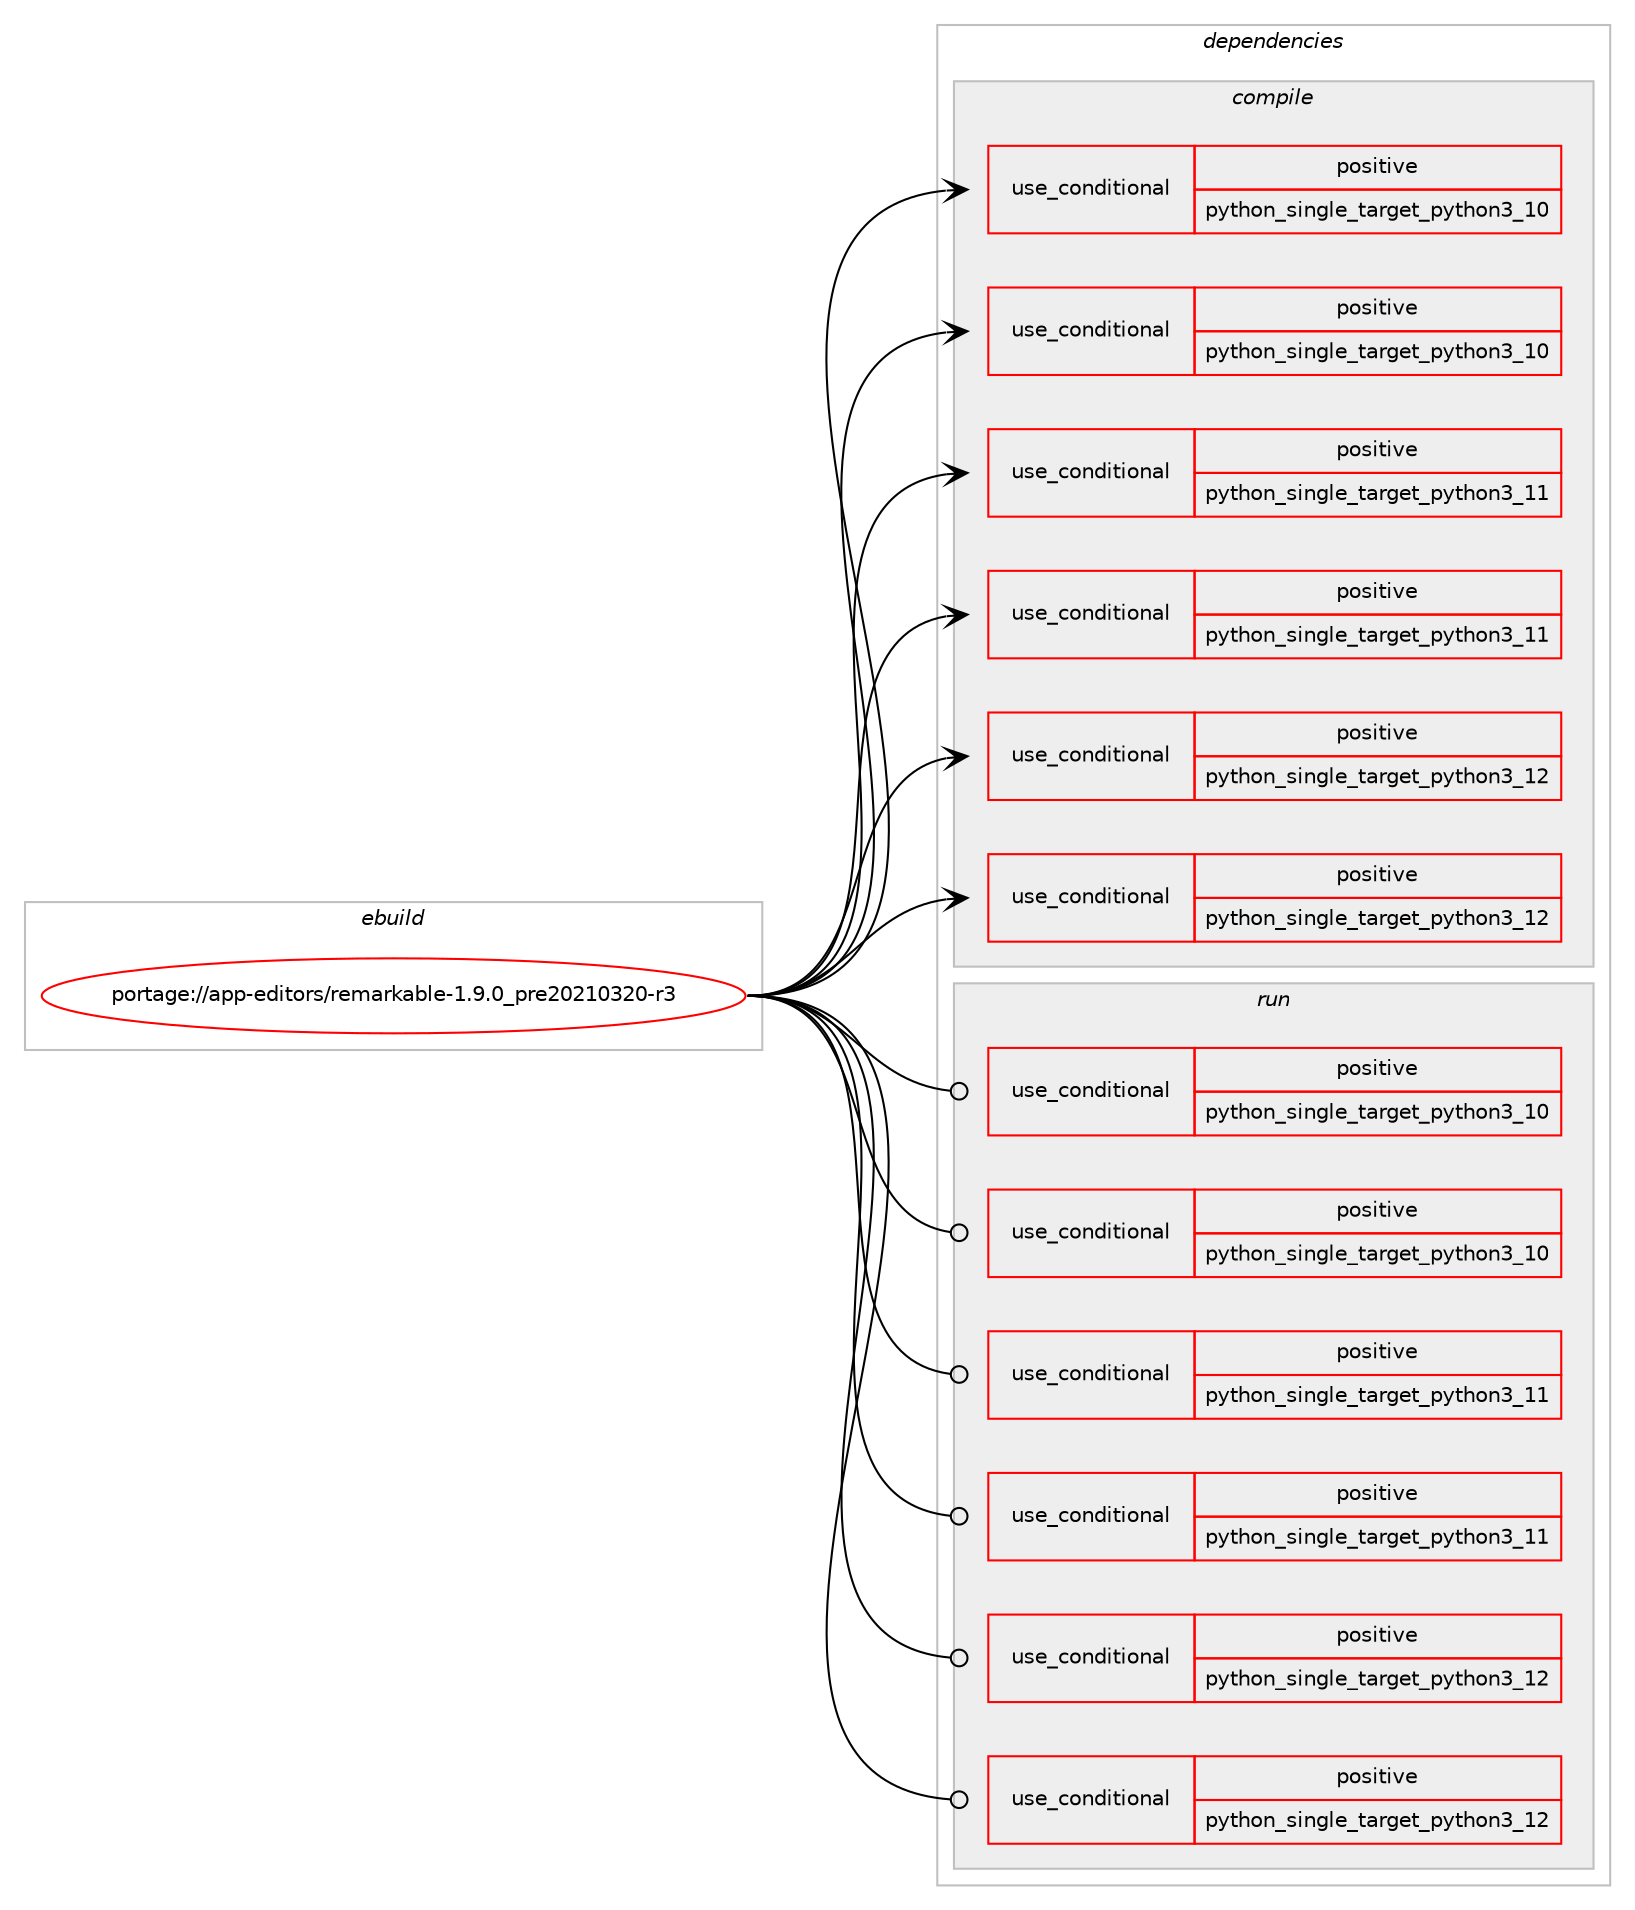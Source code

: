 digraph prolog {

# *************
# Graph options
# *************

newrank=true;
concentrate=true;
compound=true;
graph [rankdir=LR,fontname=Helvetica,fontsize=10,ranksep=1.5];#, ranksep=2.5, nodesep=0.2];
edge  [arrowhead=vee];
node  [fontname=Helvetica,fontsize=10];

# **********
# The ebuild
# **********

subgraph cluster_leftcol {
color=gray;
rank=same;
label=<<i>ebuild</i>>;
id [label="portage://app-editors/remarkable-1.9.0_pre20210320-r3", color=red, width=4, href="../app-editors/remarkable-1.9.0_pre20210320-r3.svg"];
}

# ****************
# The dependencies
# ****************

subgraph cluster_midcol {
color=gray;
label=<<i>dependencies</i>>;
subgraph cluster_compile {
fillcolor="#eeeeee";
style=filled;
label=<<i>compile</i>>;
subgraph cond5451 {
dependency8792 [label=<<TABLE BORDER="0" CELLBORDER="1" CELLSPACING="0" CELLPADDING="4"><TR><TD ROWSPAN="3" CELLPADDING="10">use_conditional</TD></TR><TR><TD>positive</TD></TR><TR><TD>python_single_target_python3_10</TD></TR></TABLE>>, shape=none, color=red];
# *** BEGIN UNKNOWN DEPENDENCY TYPE (TODO) ***
# dependency8792 -> package_dependency(portage://app-editors/remarkable-1.9.0_pre20210320-r3,install,no,dev-lang,python,none,[,,],[slot(3.10)],[])
# *** END UNKNOWN DEPENDENCY TYPE (TODO) ***

}
id:e -> dependency8792:w [weight=20,style="solid",arrowhead="vee"];
subgraph cond5452 {
dependency8793 [label=<<TABLE BORDER="0" CELLBORDER="1" CELLSPACING="0" CELLPADDING="4"><TR><TD ROWSPAN="3" CELLPADDING="10">use_conditional</TD></TR><TR><TD>positive</TD></TR><TR><TD>python_single_target_python3_10</TD></TR></TABLE>>, shape=none, color=red];
# *** BEGIN UNKNOWN DEPENDENCY TYPE (TODO) ***
# dependency8793 -> package_dependency(portage://app-editors/remarkable-1.9.0_pre20210320-r3,install,no,dev-python,beautifulsoup4,none,[,,],[],[use(enable(python_targets_python3_10),negative)])
# *** END UNKNOWN DEPENDENCY TYPE (TODO) ***

# *** BEGIN UNKNOWN DEPENDENCY TYPE (TODO) ***
# dependency8793 -> package_dependency(portage://app-editors/remarkable-1.9.0_pre20210320-r3,install,no,dev-python,pycairo,none,[,,],[],[use(enable(python_targets_python3_10),negative)])
# *** END UNKNOWN DEPENDENCY TYPE (TODO) ***

# *** BEGIN UNKNOWN DEPENDENCY TYPE (TODO) ***
# dependency8793 -> package_dependency(portage://app-editors/remarkable-1.9.0_pre20210320-r3,install,no,dev-python,pygobject,none,[,,],[],[use(enable(python_targets_python3_10),negative)])
# *** END UNKNOWN DEPENDENCY TYPE (TODO) ***

# *** BEGIN UNKNOWN DEPENDENCY TYPE (TODO) ***
# dependency8793 -> package_dependency(portage://app-editors/remarkable-1.9.0_pre20210320-r3,install,no,dev-python,markdown,none,[,,],[],[use(enable(python_targets_python3_10),negative)])
# *** END UNKNOWN DEPENDENCY TYPE (TODO) ***

}
id:e -> dependency8793:w [weight=20,style="solid",arrowhead="vee"];
subgraph cond5453 {
dependency8794 [label=<<TABLE BORDER="0" CELLBORDER="1" CELLSPACING="0" CELLPADDING="4"><TR><TD ROWSPAN="3" CELLPADDING="10">use_conditional</TD></TR><TR><TD>positive</TD></TR><TR><TD>python_single_target_python3_11</TD></TR></TABLE>>, shape=none, color=red];
# *** BEGIN UNKNOWN DEPENDENCY TYPE (TODO) ***
# dependency8794 -> package_dependency(portage://app-editors/remarkable-1.9.0_pre20210320-r3,install,no,dev-lang,python,none,[,,],[slot(3.11)],[])
# *** END UNKNOWN DEPENDENCY TYPE (TODO) ***

}
id:e -> dependency8794:w [weight=20,style="solid",arrowhead="vee"];
subgraph cond5454 {
dependency8795 [label=<<TABLE BORDER="0" CELLBORDER="1" CELLSPACING="0" CELLPADDING="4"><TR><TD ROWSPAN="3" CELLPADDING="10">use_conditional</TD></TR><TR><TD>positive</TD></TR><TR><TD>python_single_target_python3_11</TD></TR></TABLE>>, shape=none, color=red];
# *** BEGIN UNKNOWN DEPENDENCY TYPE (TODO) ***
# dependency8795 -> package_dependency(portage://app-editors/remarkable-1.9.0_pre20210320-r3,install,no,dev-python,beautifulsoup4,none,[,,],[],[use(enable(python_targets_python3_11),negative)])
# *** END UNKNOWN DEPENDENCY TYPE (TODO) ***

# *** BEGIN UNKNOWN DEPENDENCY TYPE (TODO) ***
# dependency8795 -> package_dependency(portage://app-editors/remarkable-1.9.0_pre20210320-r3,install,no,dev-python,pycairo,none,[,,],[],[use(enable(python_targets_python3_11),negative)])
# *** END UNKNOWN DEPENDENCY TYPE (TODO) ***

# *** BEGIN UNKNOWN DEPENDENCY TYPE (TODO) ***
# dependency8795 -> package_dependency(portage://app-editors/remarkable-1.9.0_pre20210320-r3,install,no,dev-python,pygobject,none,[,,],[],[use(enable(python_targets_python3_11),negative)])
# *** END UNKNOWN DEPENDENCY TYPE (TODO) ***

# *** BEGIN UNKNOWN DEPENDENCY TYPE (TODO) ***
# dependency8795 -> package_dependency(portage://app-editors/remarkable-1.9.0_pre20210320-r3,install,no,dev-python,markdown,none,[,,],[],[use(enable(python_targets_python3_11),negative)])
# *** END UNKNOWN DEPENDENCY TYPE (TODO) ***

}
id:e -> dependency8795:w [weight=20,style="solid",arrowhead="vee"];
subgraph cond5455 {
dependency8796 [label=<<TABLE BORDER="0" CELLBORDER="1" CELLSPACING="0" CELLPADDING="4"><TR><TD ROWSPAN="3" CELLPADDING="10">use_conditional</TD></TR><TR><TD>positive</TD></TR><TR><TD>python_single_target_python3_12</TD></TR></TABLE>>, shape=none, color=red];
# *** BEGIN UNKNOWN DEPENDENCY TYPE (TODO) ***
# dependency8796 -> package_dependency(portage://app-editors/remarkable-1.9.0_pre20210320-r3,install,no,dev-lang,python,none,[,,],[slot(3.12)],[])
# *** END UNKNOWN DEPENDENCY TYPE (TODO) ***

}
id:e -> dependency8796:w [weight=20,style="solid",arrowhead="vee"];
subgraph cond5456 {
dependency8797 [label=<<TABLE BORDER="0" CELLBORDER="1" CELLSPACING="0" CELLPADDING="4"><TR><TD ROWSPAN="3" CELLPADDING="10">use_conditional</TD></TR><TR><TD>positive</TD></TR><TR><TD>python_single_target_python3_12</TD></TR></TABLE>>, shape=none, color=red];
# *** BEGIN UNKNOWN DEPENDENCY TYPE (TODO) ***
# dependency8797 -> package_dependency(portage://app-editors/remarkable-1.9.0_pre20210320-r3,install,no,dev-python,beautifulsoup4,none,[,,],[],[use(enable(python_targets_python3_12),negative)])
# *** END UNKNOWN DEPENDENCY TYPE (TODO) ***

# *** BEGIN UNKNOWN DEPENDENCY TYPE (TODO) ***
# dependency8797 -> package_dependency(portage://app-editors/remarkable-1.9.0_pre20210320-r3,install,no,dev-python,pycairo,none,[,,],[],[use(enable(python_targets_python3_12),negative)])
# *** END UNKNOWN DEPENDENCY TYPE (TODO) ***

# *** BEGIN UNKNOWN DEPENDENCY TYPE (TODO) ***
# dependency8797 -> package_dependency(portage://app-editors/remarkable-1.9.0_pre20210320-r3,install,no,dev-python,pygobject,none,[,,],[],[use(enable(python_targets_python3_12),negative)])
# *** END UNKNOWN DEPENDENCY TYPE (TODO) ***

# *** BEGIN UNKNOWN DEPENDENCY TYPE (TODO) ***
# dependency8797 -> package_dependency(portage://app-editors/remarkable-1.9.0_pre20210320-r3,install,no,dev-python,markdown,none,[,,],[],[use(enable(python_targets_python3_12),negative)])
# *** END UNKNOWN DEPENDENCY TYPE (TODO) ***

}
id:e -> dependency8797:w [weight=20,style="solid",arrowhead="vee"];
# *** BEGIN UNKNOWN DEPENDENCY TYPE (TODO) ***
# id -> package_dependency(portage://app-editors/remarkable-1.9.0_pre20210320-r3,install,no,net-libs,webkit-gtk,none,[,,],[slot(4.1)],[use(enable(introspection),none)])
# *** END UNKNOWN DEPENDENCY TYPE (TODO) ***

# *** BEGIN UNKNOWN DEPENDENCY TYPE (TODO) ***
# id -> package_dependency(portage://app-editors/remarkable-1.9.0_pre20210320-r3,install,no,x11-libs,gtk+,none,[,,],[slot(3)],[use(enable(introspection),none)])
# *** END UNKNOWN DEPENDENCY TYPE (TODO) ***

# *** BEGIN UNKNOWN DEPENDENCY TYPE (TODO) ***
# id -> package_dependency(portage://app-editors/remarkable-1.9.0_pre20210320-r3,install,no,x11-libs,gtksourceview,none,[,,],[slot(3.0)],[use(enable(introspection),none)])
# *** END UNKNOWN DEPENDENCY TYPE (TODO) ***

}
subgraph cluster_compileandrun {
fillcolor="#eeeeee";
style=filled;
label=<<i>compile and run</i>>;
}
subgraph cluster_run {
fillcolor="#eeeeee";
style=filled;
label=<<i>run</i>>;
subgraph cond5457 {
dependency8798 [label=<<TABLE BORDER="0" CELLBORDER="1" CELLSPACING="0" CELLPADDING="4"><TR><TD ROWSPAN="3" CELLPADDING="10">use_conditional</TD></TR><TR><TD>positive</TD></TR><TR><TD>python_single_target_python3_10</TD></TR></TABLE>>, shape=none, color=red];
# *** BEGIN UNKNOWN DEPENDENCY TYPE (TODO) ***
# dependency8798 -> package_dependency(portage://app-editors/remarkable-1.9.0_pre20210320-r3,run,no,dev-lang,python,none,[,,],[slot(3.10)],[])
# *** END UNKNOWN DEPENDENCY TYPE (TODO) ***

}
id:e -> dependency8798:w [weight=20,style="solid",arrowhead="odot"];
subgraph cond5458 {
dependency8799 [label=<<TABLE BORDER="0" CELLBORDER="1" CELLSPACING="0" CELLPADDING="4"><TR><TD ROWSPAN="3" CELLPADDING="10">use_conditional</TD></TR><TR><TD>positive</TD></TR><TR><TD>python_single_target_python3_10</TD></TR></TABLE>>, shape=none, color=red];
# *** BEGIN UNKNOWN DEPENDENCY TYPE (TODO) ***
# dependency8799 -> package_dependency(portage://app-editors/remarkable-1.9.0_pre20210320-r3,run,no,dev-python,beautifulsoup4,none,[,,],[],[use(enable(python_targets_python3_10),negative)])
# *** END UNKNOWN DEPENDENCY TYPE (TODO) ***

# *** BEGIN UNKNOWN DEPENDENCY TYPE (TODO) ***
# dependency8799 -> package_dependency(portage://app-editors/remarkable-1.9.0_pre20210320-r3,run,no,dev-python,pycairo,none,[,,],[],[use(enable(python_targets_python3_10),negative)])
# *** END UNKNOWN DEPENDENCY TYPE (TODO) ***

# *** BEGIN UNKNOWN DEPENDENCY TYPE (TODO) ***
# dependency8799 -> package_dependency(portage://app-editors/remarkable-1.9.0_pre20210320-r3,run,no,dev-python,pygobject,none,[,,],[],[use(enable(python_targets_python3_10),negative)])
# *** END UNKNOWN DEPENDENCY TYPE (TODO) ***

# *** BEGIN UNKNOWN DEPENDENCY TYPE (TODO) ***
# dependency8799 -> package_dependency(portage://app-editors/remarkable-1.9.0_pre20210320-r3,run,no,dev-python,markdown,none,[,,],[],[use(enable(python_targets_python3_10),negative)])
# *** END UNKNOWN DEPENDENCY TYPE (TODO) ***

}
id:e -> dependency8799:w [weight=20,style="solid",arrowhead="odot"];
subgraph cond5459 {
dependency8800 [label=<<TABLE BORDER="0" CELLBORDER="1" CELLSPACING="0" CELLPADDING="4"><TR><TD ROWSPAN="3" CELLPADDING="10">use_conditional</TD></TR><TR><TD>positive</TD></TR><TR><TD>python_single_target_python3_11</TD></TR></TABLE>>, shape=none, color=red];
# *** BEGIN UNKNOWN DEPENDENCY TYPE (TODO) ***
# dependency8800 -> package_dependency(portage://app-editors/remarkable-1.9.0_pre20210320-r3,run,no,dev-lang,python,none,[,,],[slot(3.11)],[])
# *** END UNKNOWN DEPENDENCY TYPE (TODO) ***

}
id:e -> dependency8800:w [weight=20,style="solid",arrowhead="odot"];
subgraph cond5460 {
dependency8801 [label=<<TABLE BORDER="0" CELLBORDER="1" CELLSPACING="0" CELLPADDING="4"><TR><TD ROWSPAN="3" CELLPADDING="10">use_conditional</TD></TR><TR><TD>positive</TD></TR><TR><TD>python_single_target_python3_11</TD></TR></TABLE>>, shape=none, color=red];
# *** BEGIN UNKNOWN DEPENDENCY TYPE (TODO) ***
# dependency8801 -> package_dependency(portage://app-editors/remarkable-1.9.0_pre20210320-r3,run,no,dev-python,beautifulsoup4,none,[,,],[],[use(enable(python_targets_python3_11),negative)])
# *** END UNKNOWN DEPENDENCY TYPE (TODO) ***

# *** BEGIN UNKNOWN DEPENDENCY TYPE (TODO) ***
# dependency8801 -> package_dependency(portage://app-editors/remarkable-1.9.0_pre20210320-r3,run,no,dev-python,pycairo,none,[,,],[],[use(enable(python_targets_python3_11),negative)])
# *** END UNKNOWN DEPENDENCY TYPE (TODO) ***

# *** BEGIN UNKNOWN DEPENDENCY TYPE (TODO) ***
# dependency8801 -> package_dependency(portage://app-editors/remarkable-1.9.0_pre20210320-r3,run,no,dev-python,pygobject,none,[,,],[],[use(enable(python_targets_python3_11),negative)])
# *** END UNKNOWN DEPENDENCY TYPE (TODO) ***

# *** BEGIN UNKNOWN DEPENDENCY TYPE (TODO) ***
# dependency8801 -> package_dependency(portage://app-editors/remarkable-1.9.0_pre20210320-r3,run,no,dev-python,markdown,none,[,,],[],[use(enable(python_targets_python3_11),negative)])
# *** END UNKNOWN DEPENDENCY TYPE (TODO) ***

}
id:e -> dependency8801:w [weight=20,style="solid",arrowhead="odot"];
subgraph cond5461 {
dependency8802 [label=<<TABLE BORDER="0" CELLBORDER="1" CELLSPACING="0" CELLPADDING="4"><TR><TD ROWSPAN="3" CELLPADDING="10">use_conditional</TD></TR><TR><TD>positive</TD></TR><TR><TD>python_single_target_python3_12</TD></TR></TABLE>>, shape=none, color=red];
# *** BEGIN UNKNOWN DEPENDENCY TYPE (TODO) ***
# dependency8802 -> package_dependency(portage://app-editors/remarkable-1.9.0_pre20210320-r3,run,no,dev-lang,python,none,[,,],[slot(3.12)],[])
# *** END UNKNOWN DEPENDENCY TYPE (TODO) ***

}
id:e -> dependency8802:w [weight=20,style="solid",arrowhead="odot"];
subgraph cond5462 {
dependency8803 [label=<<TABLE BORDER="0" CELLBORDER="1" CELLSPACING="0" CELLPADDING="4"><TR><TD ROWSPAN="3" CELLPADDING="10">use_conditional</TD></TR><TR><TD>positive</TD></TR><TR><TD>python_single_target_python3_12</TD></TR></TABLE>>, shape=none, color=red];
# *** BEGIN UNKNOWN DEPENDENCY TYPE (TODO) ***
# dependency8803 -> package_dependency(portage://app-editors/remarkable-1.9.0_pre20210320-r3,run,no,dev-python,beautifulsoup4,none,[,,],[],[use(enable(python_targets_python3_12),negative)])
# *** END UNKNOWN DEPENDENCY TYPE (TODO) ***

# *** BEGIN UNKNOWN DEPENDENCY TYPE (TODO) ***
# dependency8803 -> package_dependency(portage://app-editors/remarkable-1.9.0_pre20210320-r3,run,no,dev-python,pycairo,none,[,,],[],[use(enable(python_targets_python3_12),negative)])
# *** END UNKNOWN DEPENDENCY TYPE (TODO) ***

# *** BEGIN UNKNOWN DEPENDENCY TYPE (TODO) ***
# dependency8803 -> package_dependency(portage://app-editors/remarkable-1.9.0_pre20210320-r3,run,no,dev-python,pygobject,none,[,,],[],[use(enable(python_targets_python3_12),negative)])
# *** END UNKNOWN DEPENDENCY TYPE (TODO) ***

# *** BEGIN UNKNOWN DEPENDENCY TYPE (TODO) ***
# dependency8803 -> package_dependency(portage://app-editors/remarkable-1.9.0_pre20210320-r3,run,no,dev-python,markdown,none,[,,],[],[use(enable(python_targets_python3_12),negative)])
# *** END UNKNOWN DEPENDENCY TYPE (TODO) ***

}
id:e -> dependency8803:w [weight=20,style="solid",arrowhead="odot"];
# *** BEGIN UNKNOWN DEPENDENCY TYPE (TODO) ***
# id -> package_dependency(portage://app-editors/remarkable-1.9.0_pre20210320-r3,run,no,net-libs,webkit-gtk,none,[,,],[slot(4.1)],[use(enable(introspection),none)])
# *** END UNKNOWN DEPENDENCY TYPE (TODO) ***

# *** BEGIN UNKNOWN DEPENDENCY TYPE (TODO) ***
# id -> package_dependency(portage://app-editors/remarkable-1.9.0_pre20210320-r3,run,no,x11-libs,gtk+,none,[,,],[slot(3)],[use(enable(introspection),none)])
# *** END UNKNOWN DEPENDENCY TYPE (TODO) ***

# *** BEGIN UNKNOWN DEPENDENCY TYPE (TODO) ***
# id -> package_dependency(portage://app-editors/remarkable-1.9.0_pre20210320-r3,run,no,x11-libs,gtksourceview,none,[,,],[slot(3.0)],[use(enable(introspection),none)])
# *** END UNKNOWN DEPENDENCY TYPE (TODO) ***

}
}

# **************
# The candidates
# **************

subgraph cluster_choices {
rank=same;
color=gray;
label=<<i>candidates</i>>;

}

}

